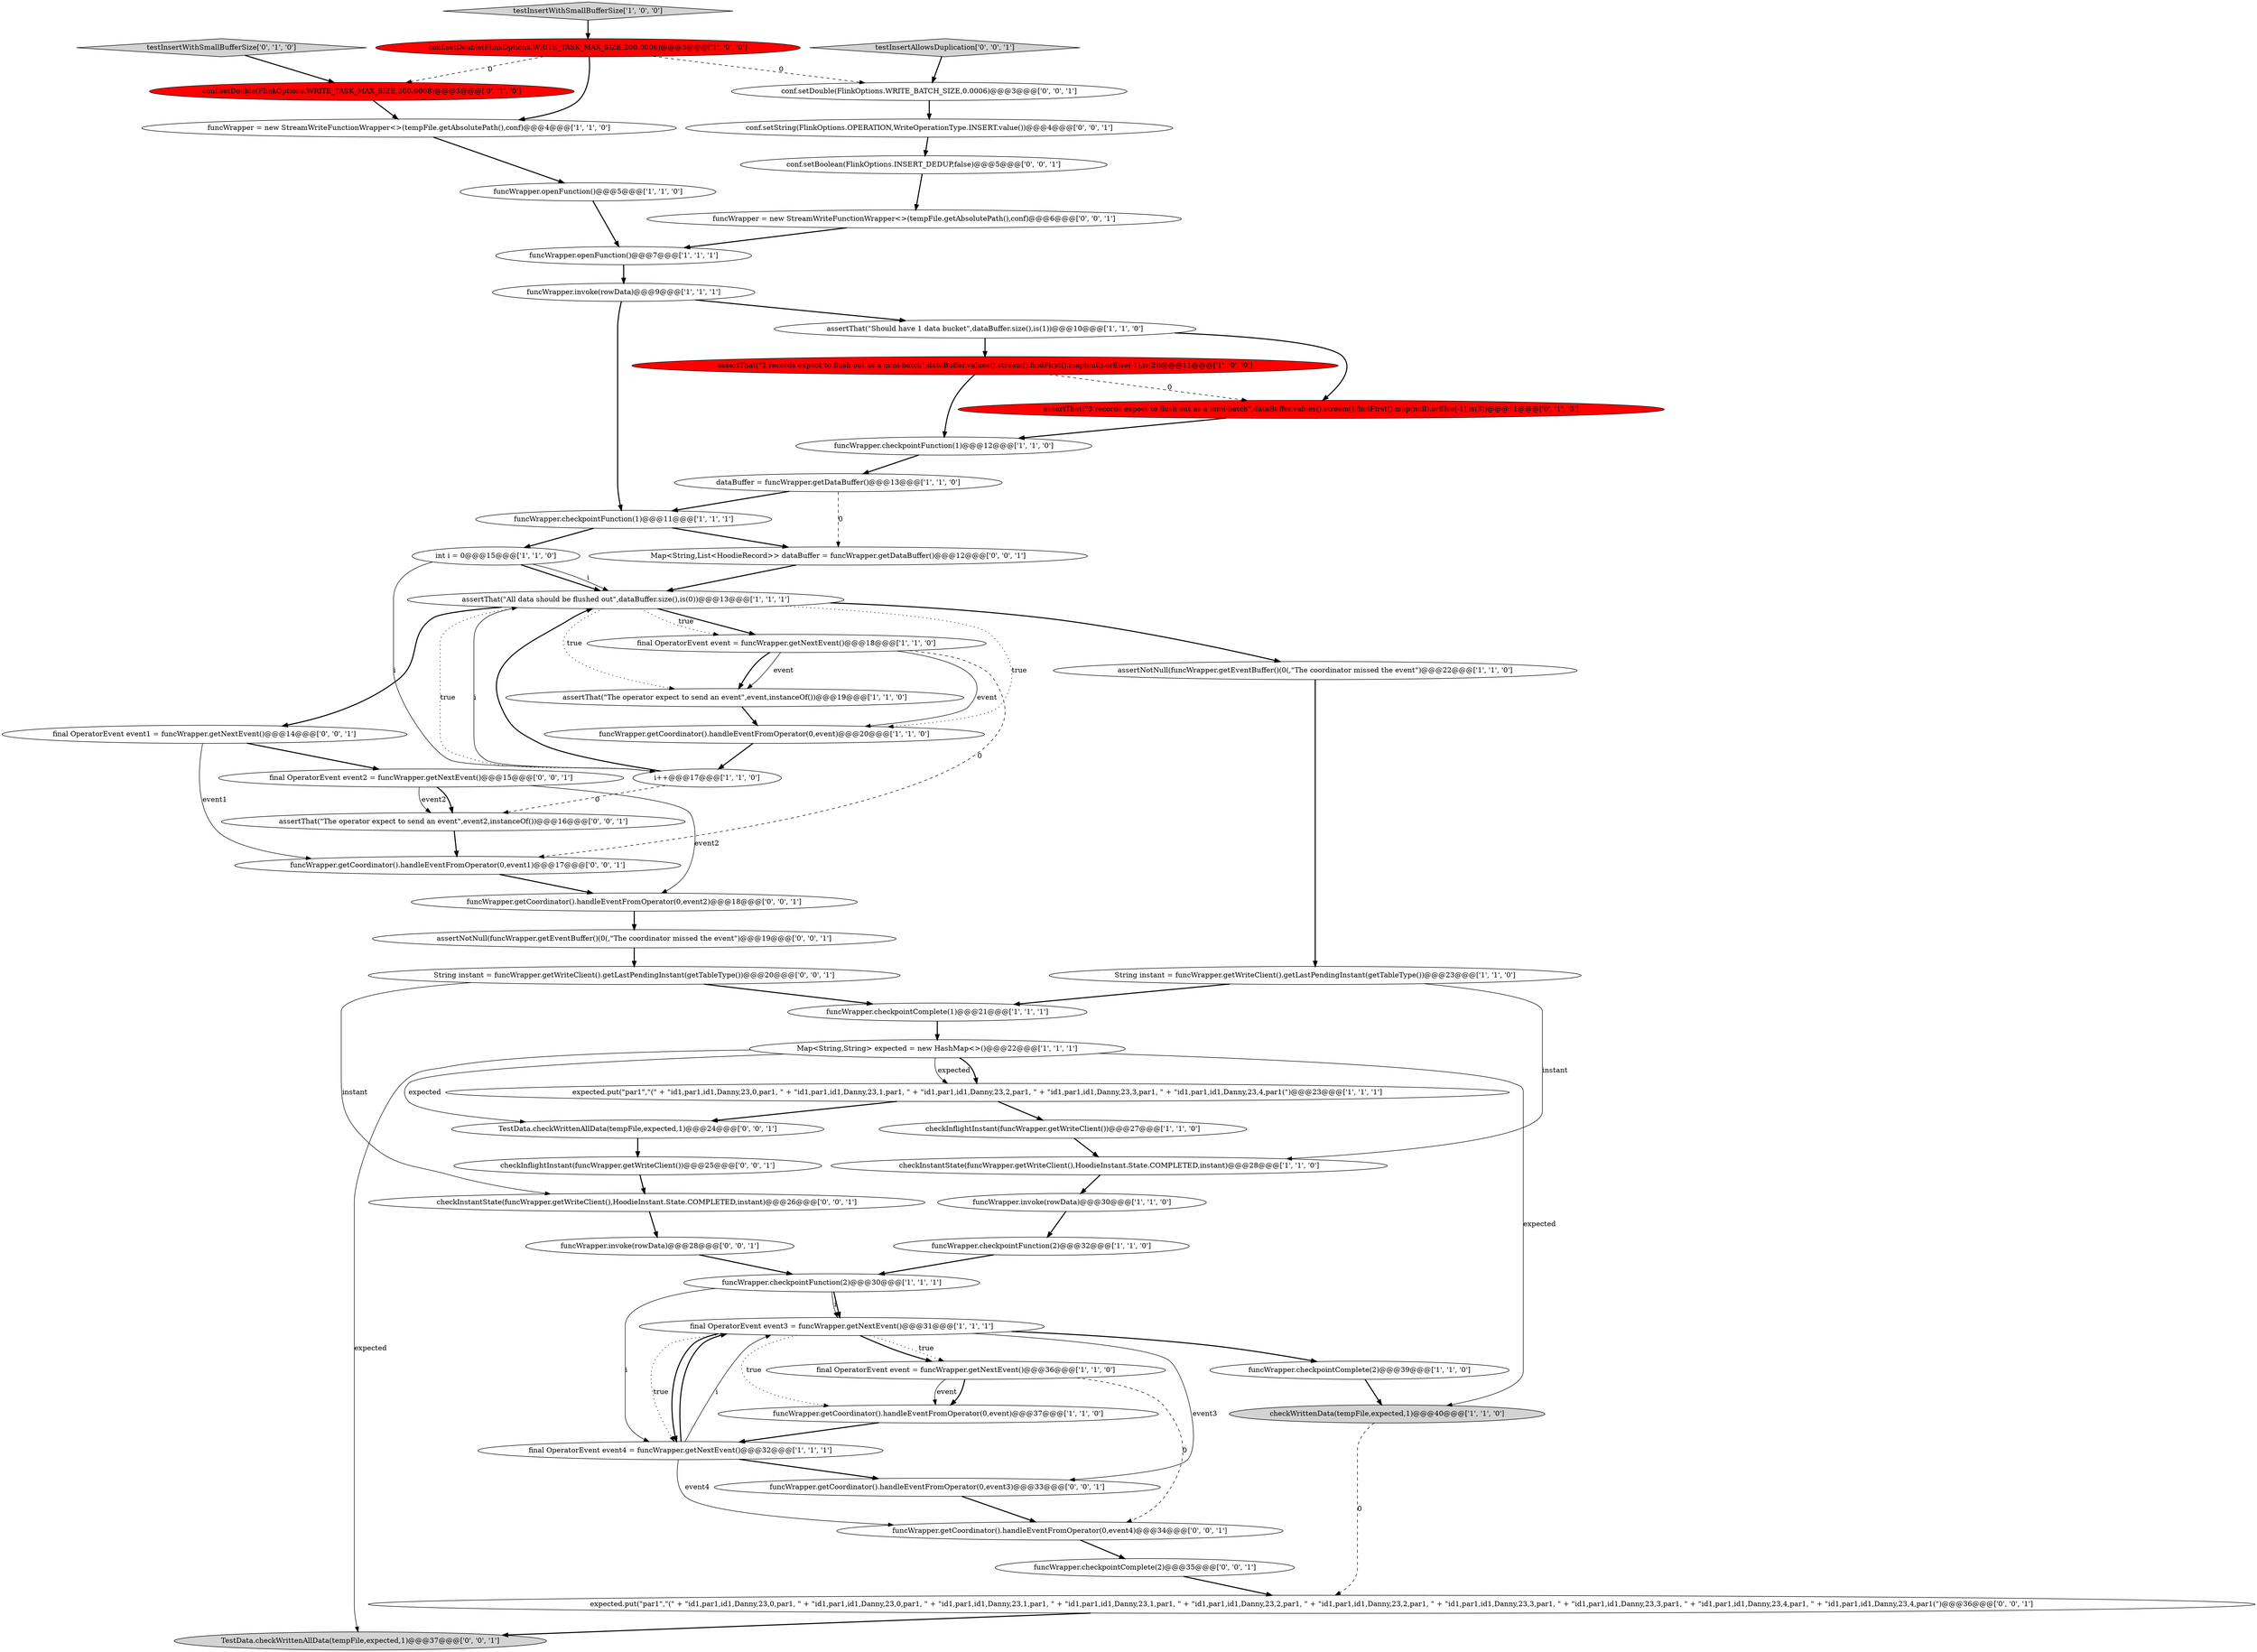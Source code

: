 digraph {
25 [style = filled, label = "funcWrapper.openFunction()@@@7@@@['1', '1', '1']", fillcolor = white, shape = ellipse image = "AAA0AAABBB1BBB"];
39 [style = filled, label = "funcWrapper.getCoordinator().handleEventFromOperator(0,event4)@@@34@@@['0', '0', '1']", fillcolor = white, shape = ellipse image = "AAA0AAABBB3BBB"];
47 [style = filled, label = "funcWrapper.getCoordinator().handleEventFromOperator(0,event3)@@@33@@@['0', '0', '1']", fillcolor = white, shape = ellipse image = "AAA0AAABBB3BBB"];
32 [style = filled, label = "funcWrapper.checkpointFunction(2)@@@32@@@['1', '1', '0']", fillcolor = white, shape = ellipse image = "AAA0AAABBB1BBB"];
19 [style = filled, label = "funcWrapper.invoke(rowData)@@@9@@@['1', '1', '1']", fillcolor = white, shape = ellipse image = "AAA0AAABBB1BBB"];
57 [style = filled, label = "funcWrapper.invoke(rowData)@@@28@@@['0', '0', '1']", fillcolor = white, shape = ellipse image = "AAA0AAABBB3BBB"];
30 [style = filled, label = "final OperatorEvent event = funcWrapper.getNextEvent()@@@18@@@['1', '1', '0']", fillcolor = white, shape = ellipse image = "AAA0AAABBB1BBB"];
3 [style = filled, label = "final OperatorEvent event3 = funcWrapper.getNextEvent()@@@31@@@['1', '1', '1']", fillcolor = white, shape = ellipse image = "AAA0AAABBB1BBB"];
9 [style = filled, label = "int i = 0@@@15@@@['1', '1', '0']", fillcolor = white, shape = ellipse image = "AAA0AAABBB1BBB"];
28 [style = filled, label = "assertThat(\"The operator expect to send an event\",event,instanceOf())@@@19@@@['1', '1', '0']", fillcolor = white, shape = ellipse image = "AAA0AAABBB1BBB"];
23 [style = filled, label = "Map<String,String> expected = new HashMap<>()@@@22@@@['1', '1', '1']", fillcolor = white, shape = ellipse image = "AAA0AAABBB1BBB"];
27 [style = filled, label = "testInsertWithSmallBufferSize['1', '0', '0']", fillcolor = lightgray, shape = diamond image = "AAA0AAABBB1BBB"];
10 [style = filled, label = "expected.put(\"par1\",\"(\" + \"id1,par1,id1,Danny,23,0,par1, \" + \"id1,par1,id1,Danny,23,1,par1, \" + \"id1,par1,id1,Danny,23,2,par1, \" + \"id1,par1,id1,Danny,23,3,par1, \" + \"id1,par1,id1,Danny,23,4,par1(\")@@@23@@@['1', '1', '1']", fillcolor = white, shape = ellipse image = "AAA0AAABBB1BBB"];
18 [style = filled, label = "checkWrittenData(tempFile,expected,1)@@@40@@@['1', '1', '0']", fillcolor = lightgray, shape = ellipse image = "AAA0AAABBB1BBB"];
48 [style = filled, label = "TestData.checkWrittenAllData(tempFile,expected,1)@@@37@@@['0', '0', '1']", fillcolor = lightgray, shape = ellipse image = "AAA0AAABBB3BBB"];
44 [style = filled, label = "conf.setString(FlinkOptions.OPERATION,WriteOperationType.INSERT.value())@@@4@@@['0', '0', '1']", fillcolor = white, shape = ellipse image = "AAA0AAABBB3BBB"];
51 [style = filled, label = "conf.setDouble(FlinkOptions.WRITE_BATCH_SIZE,0.0006)@@@3@@@['0', '0', '1']", fillcolor = white, shape = ellipse image = "AAA0AAABBB3BBB"];
2 [style = filled, label = "String instant = funcWrapper.getWriteClient().getLastPendingInstant(getTableType())@@@23@@@['1', '1', '0']", fillcolor = white, shape = ellipse image = "AAA0AAABBB1BBB"];
12 [style = filled, label = "assertThat(\"2 records expect to flush out as a mini-batch\",dataBuffer.values().stream().findFirst().map(null).orElse(-1),is(2))@@@11@@@['1', '0', '0']", fillcolor = red, shape = ellipse image = "AAA1AAABBB1BBB"];
38 [style = filled, label = "funcWrapper.getCoordinator().handleEventFromOperator(0,event1)@@@17@@@['0', '0', '1']", fillcolor = white, shape = ellipse image = "AAA0AAABBB3BBB"];
41 [style = filled, label = "expected.put(\"par1\",\"(\" + \"id1,par1,id1,Danny,23,0,par1, \" + \"id1,par1,id1,Danny,23,0,par1, \" + \"id1,par1,id1,Danny,23,1,par1, \" + \"id1,par1,id1,Danny,23,1,par1, \" + \"id1,par1,id1,Danny,23,2,par1, \" + \"id1,par1,id1,Danny,23,2,par1, \" + \"id1,par1,id1,Danny,23,3,par1, \" + \"id1,par1,id1,Danny,23,3,par1, \" + \"id1,par1,id1,Danny,23,4,par1, \" + \"id1,par1,id1,Danny,23,4,par1(\")@@@36@@@['0', '0', '1']", fillcolor = white, shape = ellipse image = "AAA0AAABBB3BBB"];
49 [style = filled, label = "final OperatorEvent event1 = funcWrapper.getNextEvent()@@@14@@@['0', '0', '1']", fillcolor = white, shape = ellipse image = "AAA0AAABBB3BBB"];
15 [style = filled, label = "final OperatorEvent event4 = funcWrapper.getNextEvent()@@@32@@@['1', '1', '1']", fillcolor = white, shape = ellipse image = "AAA0AAABBB1BBB"];
8 [style = filled, label = "funcWrapper.getCoordinator().handleEventFromOperator(0,event)@@@37@@@['1', '1', '0']", fillcolor = white, shape = ellipse image = "AAA0AAABBB1BBB"];
1 [style = filled, label = "assertNotNull(funcWrapper.getEventBuffer()(0(,\"The coordinator missed the event\")@@@22@@@['1', '1', '0']", fillcolor = white, shape = ellipse image = "AAA0AAABBB1BBB"];
52 [style = filled, label = "checkInflightInstant(funcWrapper.getWriteClient())@@@25@@@['0', '0', '1']", fillcolor = white, shape = ellipse image = "AAA0AAABBB3BBB"];
11 [style = filled, label = "final OperatorEvent event = funcWrapper.getNextEvent()@@@36@@@['1', '1', '0']", fillcolor = white, shape = ellipse image = "AAA0AAABBB1BBB"];
5 [style = filled, label = "funcWrapper.invoke(rowData)@@@30@@@['1', '1', '0']", fillcolor = white, shape = ellipse image = "AAA0AAABBB1BBB"];
40 [style = filled, label = "TestData.checkWrittenAllData(tempFile,expected,1)@@@24@@@['0', '0', '1']", fillcolor = white, shape = ellipse image = "AAA0AAABBB3BBB"];
17 [style = filled, label = "assertThat(\"All data should be flushed out\",dataBuffer.size(),is(0))@@@13@@@['1', '1', '1']", fillcolor = white, shape = ellipse image = "AAA0AAABBB1BBB"];
14 [style = filled, label = "funcWrapper.checkpointComplete(1)@@@21@@@['1', '1', '1']", fillcolor = white, shape = ellipse image = "AAA0AAABBB1BBB"];
22 [style = filled, label = "assertThat(\"Should have 1 data bucket\",dataBuffer.size(),is(1))@@@10@@@['1', '1', '0']", fillcolor = white, shape = ellipse image = "AAA0AAABBB1BBB"];
20 [style = filled, label = "funcWrapper.checkpointFunction(1)@@@11@@@['1', '1', '1']", fillcolor = white, shape = ellipse image = "AAA0AAABBB1BBB"];
26 [style = filled, label = "i++@@@17@@@['1', '1', '0']", fillcolor = white, shape = ellipse image = "AAA0AAABBB1BBB"];
36 [style = filled, label = "assertThat(\"The operator expect to send an event\",event2,instanceOf())@@@16@@@['0', '0', '1']", fillcolor = white, shape = ellipse image = "AAA0AAABBB3BBB"];
42 [style = filled, label = "checkInstantState(funcWrapper.getWriteClient(),HoodieInstant.State.COMPLETED,instant)@@@26@@@['0', '0', '1']", fillcolor = white, shape = ellipse image = "AAA0AAABBB3BBB"];
13 [style = filled, label = "funcWrapper.openFunction()@@@5@@@['1', '1', '0']", fillcolor = white, shape = ellipse image = "AAA0AAABBB1BBB"];
29 [style = filled, label = "funcWrapper.getCoordinator().handleEventFromOperator(0,event)@@@20@@@['1', '1', '0']", fillcolor = white, shape = ellipse image = "AAA0AAABBB1BBB"];
16 [style = filled, label = "funcWrapper.checkpointFunction(2)@@@30@@@['1', '1', '1']", fillcolor = white, shape = ellipse image = "AAA0AAABBB1BBB"];
45 [style = filled, label = "funcWrapper.checkpointComplete(2)@@@35@@@['0', '0', '1']", fillcolor = white, shape = ellipse image = "AAA0AAABBB3BBB"];
21 [style = filled, label = "funcWrapper.checkpointFunction(1)@@@12@@@['1', '1', '0']", fillcolor = white, shape = ellipse image = "AAA0AAABBB1BBB"];
56 [style = filled, label = "assertNotNull(funcWrapper.getEventBuffer()(0(,\"The coordinator missed the event\")@@@19@@@['0', '0', '1']", fillcolor = white, shape = ellipse image = "AAA0AAABBB3BBB"];
33 [style = filled, label = "assertThat(\"3 records expect to flush out as a mini-batch\",dataBuffer.values().stream().findFirst().map(null).orElse(-1),is(3))@@@11@@@['0', '1', '0']", fillcolor = red, shape = ellipse image = "AAA1AAABBB2BBB"];
0 [style = filled, label = "checkInstantState(funcWrapper.getWriteClient(),HoodieInstant.State.COMPLETED,instant)@@@28@@@['1', '1', '0']", fillcolor = white, shape = ellipse image = "AAA0AAABBB1BBB"];
4 [style = filled, label = "funcWrapper.checkpointComplete(2)@@@39@@@['1', '1', '0']", fillcolor = white, shape = ellipse image = "AAA0AAABBB1BBB"];
55 [style = filled, label = "String instant = funcWrapper.getWriteClient().getLastPendingInstant(getTableType())@@@20@@@['0', '0', '1']", fillcolor = white, shape = ellipse image = "AAA0AAABBB3BBB"];
34 [style = filled, label = "testInsertWithSmallBufferSize['0', '1', '0']", fillcolor = lightgray, shape = diamond image = "AAA0AAABBB2BBB"];
50 [style = filled, label = "testInsertAllowsDuplication['0', '0', '1']", fillcolor = lightgray, shape = diamond image = "AAA0AAABBB3BBB"];
7 [style = filled, label = "checkInflightInstant(funcWrapper.getWriteClient())@@@27@@@['1', '1', '0']", fillcolor = white, shape = ellipse image = "AAA0AAABBB1BBB"];
37 [style = filled, label = "funcWrapper = new StreamWriteFunctionWrapper<>(tempFile.getAbsolutePath(),conf)@@@6@@@['0', '0', '1']", fillcolor = white, shape = ellipse image = "AAA0AAABBB3BBB"];
43 [style = filled, label = "funcWrapper.getCoordinator().handleEventFromOperator(0,event2)@@@18@@@['0', '0', '1']", fillcolor = white, shape = ellipse image = "AAA0AAABBB3BBB"];
53 [style = filled, label = "conf.setBoolean(FlinkOptions.INSERT_DEDUP,false)@@@5@@@['0', '0', '1']", fillcolor = white, shape = ellipse image = "AAA0AAABBB3BBB"];
6 [style = filled, label = "funcWrapper = new StreamWriteFunctionWrapper<>(tempFile.getAbsolutePath(),conf)@@@4@@@['1', '1', '0']", fillcolor = white, shape = ellipse image = "AAA0AAABBB1BBB"];
35 [style = filled, label = "conf.setDouble(FlinkOptions.WRITE_TASK_MAX_SIZE,200.0008)@@@3@@@['0', '1', '0']", fillcolor = red, shape = ellipse image = "AAA1AAABBB2BBB"];
31 [style = filled, label = "conf.setDouble(FlinkOptions.WRITE_TASK_MAX_SIZE,200.0006)@@@3@@@['1', '0', '0']", fillcolor = red, shape = ellipse image = "AAA1AAABBB1BBB"];
46 [style = filled, label = "Map<String,List<HoodieRecord>> dataBuffer = funcWrapper.getDataBuffer()@@@12@@@['0', '0', '1']", fillcolor = white, shape = ellipse image = "AAA0AAABBB3BBB"];
54 [style = filled, label = "final OperatorEvent event2 = funcWrapper.getNextEvent()@@@15@@@['0', '0', '1']", fillcolor = white, shape = ellipse image = "AAA0AAABBB3BBB"];
24 [style = filled, label = "dataBuffer = funcWrapper.getDataBuffer()@@@13@@@['1', '1', '0']", fillcolor = white, shape = ellipse image = "AAA0AAABBB1BBB"];
20->9 [style = bold, label=""];
15->39 [style = solid, label="event4"];
9->26 [style = solid, label="i"];
55->14 [style = bold, label=""];
21->24 [style = bold, label=""];
16->15 [style = solid, label="i"];
44->53 [style = bold, label=""];
3->4 [style = bold, label=""];
16->3 [style = solid, label="i"];
23->40 [style = solid, label="expected"];
41->48 [style = bold, label=""];
30->28 [style = bold, label=""];
31->6 [style = bold, label=""];
23->18 [style = solid, label="expected"];
11->39 [style = dashed, label="0"];
2->14 [style = bold, label=""];
57->16 [style = bold, label=""];
25->19 [style = bold, label=""];
26->17 [style = solid, label="i"];
23->48 [style = solid, label="expected"];
3->47 [style = solid, label="event3"];
54->36 [style = solid, label="event2"];
45->41 [style = bold, label=""];
13->25 [style = bold, label=""];
16->3 [style = bold, label=""];
17->26 [style = dotted, label="true"];
22->33 [style = bold, label=""];
26->17 [style = bold, label=""];
40->52 [style = bold, label=""];
12->21 [style = bold, label=""];
31->51 [style = dashed, label="0"];
19->20 [style = bold, label=""];
23->10 [style = solid, label="expected"];
24->46 [style = dashed, label="0"];
3->11 [style = bold, label=""];
51->44 [style = bold, label=""];
30->29 [style = solid, label="event"];
27->31 [style = bold, label=""];
9->17 [style = bold, label=""];
39->45 [style = bold, label=""];
7->0 [style = bold, label=""];
4->18 [style = bold, label=""];
47->39 [style = bold, label=""];
10->7 [style = bold, label=""];
29->26 [style = bold, label=""];
24->20 [style = bold, label=""];
52->42 [style = bold, label=""];
31->35 [style = dashed, label="0"];
30->28 [style = solid, label="event"];
23->10 [style = bold, label=""];
11->8 [style = bold, label=""];
11->8 [style = solid, label="event"];
2->0 [style = solid, label="instant"];
34->35 [style = bold, label=""];
15->47 [style = bold, label=""];
54->43 [style = solid, label="event2"];
19->22 [style = bold, label=""];
49->54 [style = bold, label=""];
30->38 [style = dashed, label="0"];
28->29 [style = bold, label=""];
12->33 [style = dashed, label="0"];
8->15 [style = bold, label=""];
17->1 [style = bold, label=""];
37->25 [style = bold, label=""];
49->38 [style = solid, label="event1"];
32->16 [style = bold, label=""];
15->3 [style = bold, label=""];
55->42 [style = solid, label="instant"];
5->32 [style = bold, label=""];
53->37 [style = bold, label=""];
14->23 [style = bold, label=""];
54->36 [style = bold, label=""];
17->49 [style = bold, label=""];
42->57 [style = bold, label=""];
6->13 [style = bold, label=""];
3->15 [style = dotted, label="true"];
17->28 [style = dotted, label="true"];
10->40 [style = bold, label=""];
1->2 [style = bold, label=""];
17->29 [style = dotted, label="true"];
38->43 [style = bold, label=""];
0->5 [style = bold, label=""];
3->11 [style = dotted, label="true"];
35->6 [style = bold, label=""];
18->41 [style = dashed, label="0"];
20->46 [style = bold, label=""];
9->17 [style = solid, label="i"];
17->30 [style = bold, label=""];
3->15 [style = bold, label=""];
15->3 [style = solid, label="i"];
17->30 [style = dotted, label="true"];
22->12 [style = bold, label=""];
50->51 [style = bold, label=""];
26->36 [style = dashed, label="0"];
36->38 [style = bold, label=""];
33->21 [style = bold, label=""];
3->8 [style = dotted, label="true"];
46->17 [style = bold, label=""];
43->56 [style = bold, label=""];
56->55 [style = bold, label=""];
}
